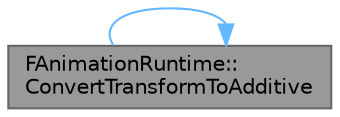 digraph "FAnimationRuntime::ConvertTransformToAdditive"
{
 // INTERACTIVE_SVG=YES
 // LATEX_PDF_SIZE
  bgcolor="transparent";
  edge [fontname=Helvetica,fontsize=10,labelfontname=Helvetica,labelfontsize=10];
  node [fontname=Helvetica,fontsize=10,shape=box,height=0.2,width=0.4];
  rankdir="LR";
  Node1 [id="Node000001",label="FAnimationRuntime::\lConvertTransformToAdditive",height=0.2,width=0.4,color="gray40", fillcolor="grey60", style="filled", fontcolor="black",tooltip="convert transform to additive"];
  Node1 -> Node1 [id="edge1_Node000001_Node000001",color="steelblue1",style="solid",tooltip=" "];
}
